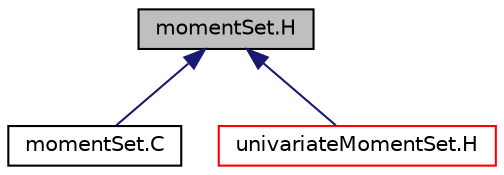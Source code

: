 digraph "momentSet.H"
{
  bgcolor="transparent";
  edge [fontname="Helvetica",fontsize="10",labelfontname="Helvetica",labelfontsize="10"];
  node [fontname="Helvetica",fontsize="10",shape=record];
  Node1 [label="momentSet.H",height=0.2,width=0.4,color="black", fillcolor="grey75", style="filled", fontcolor="black"];
  Node1 -> Node2 [dir="back",color="midnightblue",fontsize="10",style="solid",fontname="Helvetica"];
  Node2 [label="momentSet.C",height=0.2,width=0.4,color="black",URL="$a00167.html"];
  Node1 -> Node3 [dir="back",color="midnightblue",fontsize="10",style="solid",fontname="Helvetica"];
  Node3 [label="univariateMomentSet.H",height=0.2,width=0.4,color="red",URL="$a00241.html"];
}
